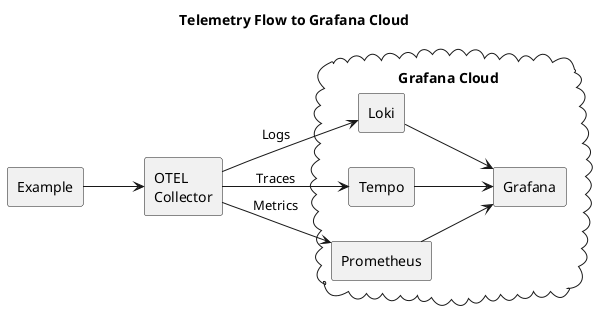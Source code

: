 @startuml grafana-cloud
title Telemetry Flow to Grafana Cloud
left to right direction

agent Example as EX
agent "OTEL\nCollector" as OC
cloud "Grafana Cloud" {
    agent Loki
    agent Tempo
    agent Prometheus
    agent Grafana
}

EX --> OC
OC --> Loki: "Logs"
OC --> Tempo: "Traces"
OC --> Prometheus: "Metrics"
Loki --> Grafana
Tempo --> Grafana
Prometheus --> Grafana

@enduml
